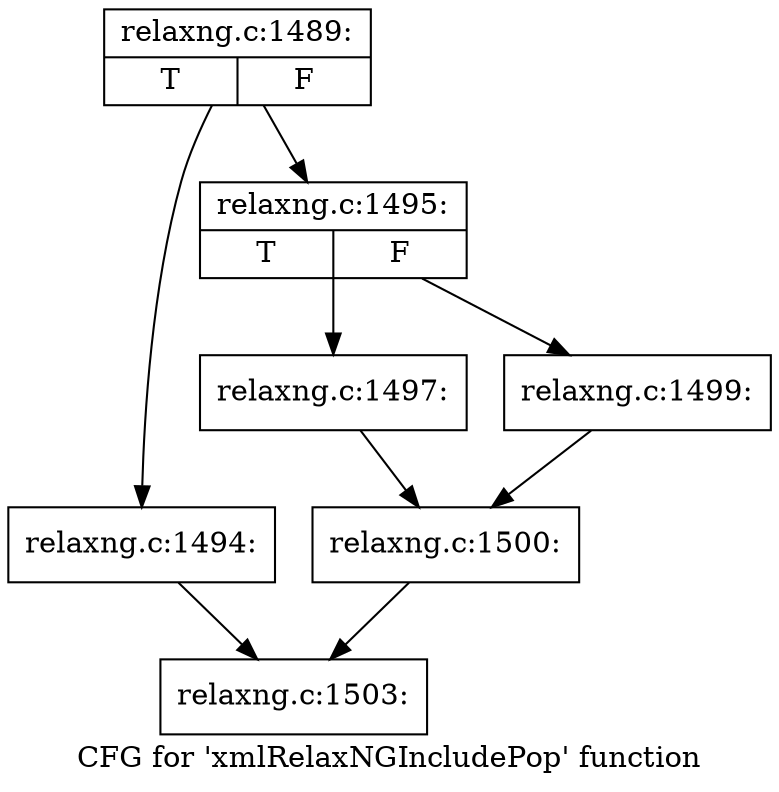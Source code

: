 digraph "CFG for 'xmlRelaxNGIncludePop' function" {
	label="CFG for 'xmlRelaxNGIncludePop' function";

	Node0x3b46780 [shape=record,label="{relaxng.c:1489:|{<s0>T|<s1>F}}"];
	Node0x3b46780 -> Node0x3b4b8e0;
	Node0x3b46780 -> Node0x3b4b930;
	Node0x3b4b8e0 [shape=record,label="{relaxng.c:1494:}"];
	Node0x3b4b8e0 -> Node0x3b4b0f0;
	Node0x3b4b930 [shape=record,label="{relaxng.c:1495:|{<s0>T|<s1>F}}"];
	Node0x3b4b930 -> Node0x3b4c1b0;
	Node0x3b4b930 -> Node0x3b4c250;
	Node0x3b4c1b0 [shape=record,label="{relaxng.c:1497:}"];
	Node0x3b4c1b0 -> Node0x3b4c200;
	Node0x3b4c250 [shape=record,label="{relaxng.c:1499:}"];
	Node0x3b4c250 -> Node0x3b4c200;
	Node0x3b4c200 [shape=record,label="{relaxng.c:1500:}"];
	Node0x3b4c200 -> Node0x3b4b0f0;
	Node0x3b4b0f0 [shape=record,label="{relaxng.c:1503:}"];
}
